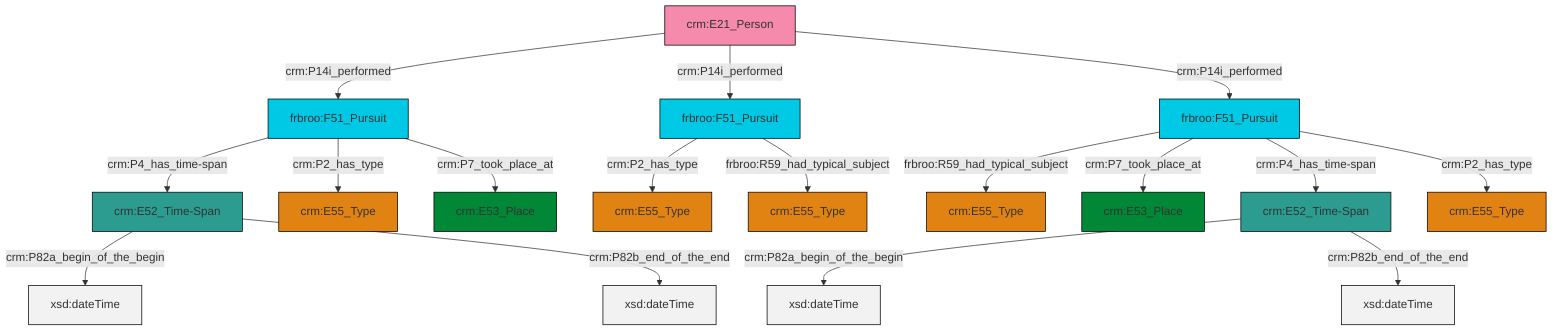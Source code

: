 graph TD
classDef Literal fill:#f2f2f2,stroke:#000000;
classDef CRM_Entity fill:#FFFFFF,stroke:#000000;
classDef Temporal_Entity fill:#00C9E6, stroke:#000000;
classDef Type fill:#E18312, stroke:#000000;
classDef Time-Span fill:#2C9C91, stroke:#000000;
classDef Appellation fill:#FFEB7F, stroke:#000000;
classDef Place fill:#008836, stroke:#000000;
classDef Persistent_Item fill:#B266B2, stroke:#000000;
classDef Conceptual_Object fill:#FFD700, stroke:#000000;
classDef Physical_Thing fill:#D2B48C, stroke:#000000;
classDef Actor fill:#f58aad, stroke:#000000;
classDef PC_Classes fill:#4ce600, stroke:#000000;
classDef Multi fill:#cccccc,stroke:#000000;

0["crm:E52_Time-Span"]:::Time-Span -->|crm:P82a_begin_of_the_begin| 1[xsd:dateTime]:::Literal
10["frbroo:F51_Pursuit"]:::Temporal_Entity -->|crm:P4_has_time-span| 11["crm:E52_Time-Span"]:::Time-Span
0["crm:E52_Time-Span"]:::Time-Span -->|crm:P82b_end_of_the_end| 16[xsd:dateTime]:::Literal
2["frbroo:F51_Pursuit"]:::Temporal_Entity -->|frbroo:R59_had_typical_subject| 4["crm:E55_Type"]:::Type
23["frbroo:F51_Pursuit"]:::Temporal_Entity -->|crm:P2_has_type| 12["crm:E55_Type"]:::Type
2["frbroo:F51_Pursuit"]:::Temporal_Entity -->|crm:P7_took_place_at| 18["crm:E53_Place"]:::Place
21["crm:E21_Person"]:::Actor -->|crm:P14i_performed| 10["frbroo:F51_Pursuit"]:::Temporal_Entity
21["crm:E21_Person"]:::Actor -->|crm:P14i_performed| 23["frbroo:F51_Pursuit"]:::Temporal_Entity
10["frbroo:F51_Pursuit"]:::Temporal_Entity -->|crm:P2_has_type| 26["crm:E55_Type"]:::Type
21["crm:E21_Person"]:::Actor -->|crm:P14i_performed| 2["frbroo:F51_Pursuit"]:::Temporal_Entity
2["frbroo:F51_Pursuit"]:::Temporal_Entity -->|crm:P4_has_time-span| 0["crm:E52_Time-Span"]:::Time-Span
10["frbroo:F51_Pursuit"]:::Temporal_Entity -->|crm:P7_took_place_at| 6["crm:E53_Place"]:::Place
23["frbroo:F51_Pursuit"]:::Temporal_Entity -->|frbroo:R59_had_typical_subject| 8["crm:E55_Type"]:::Type
11["crm:E52_Time-Span"]:::Time-Span -->|crm:P82a_begin_of_the_begin| 31[xsd:dateTime]:::Literal
2["frbroo:F51_Pursuit"]:::Temporal_Entity -->|crm:P2_has_type| 14["crm:E55_Type"]:::Type
11["crm:E52_Time-Span"]:::Time-Span -->|crm:P82b_end_of_the_end| 32[xsd:dateTime]:::Literal